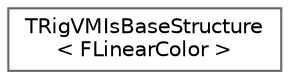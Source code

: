 digraph "Graphical Class Hierarchy"
{
 // INTERACTIVE_SVG=YES
 // LATEX_PDF_SIZE
  bgcolor="transparent";
  edge [fontname=Helvetica,fontsize=10,labelfontname=Helvetica,labelfontsize=10];
  node [fontname=Helvetica,fontsize=10,shape=box,height=0.2,width=0.4];
  rankdir="LR";
  Node0 [id="Node000000",label="TRigVMIsBaseStructure\l\< FLinearColor \>",height=0.2,width=0.4,color="grey40", fillcolor="white", style="filled",URL="$d2/da8/structTRigVMIsBaseStructure_3_01FLinearColor_01_4.html",tooltip=" "];
}
